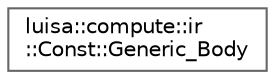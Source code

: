 digraph "类继承关系图"
{
 // LATEX_PDF_SIZE
  bgcolor="transparent";
  edge [fontname=Helvetica,fontsize=10,labelfontname=Helvetica,labelfontsize=10];
  node [fontname=Helvetica,fontsize=10,shape=box,height=0.2,width=0.4];
  rankdir="LR";
  Node0 [id="Node000000",label="luisa::compute::ir\l::Const::Generic_Body",height=0.2,width=0.4,color="grey40", fillcolor="white", style="filled",URL="$structluisa_1_1compute_1_1ir_1_1_const_1_1_generic___body.html",tooltip=" "];
}
